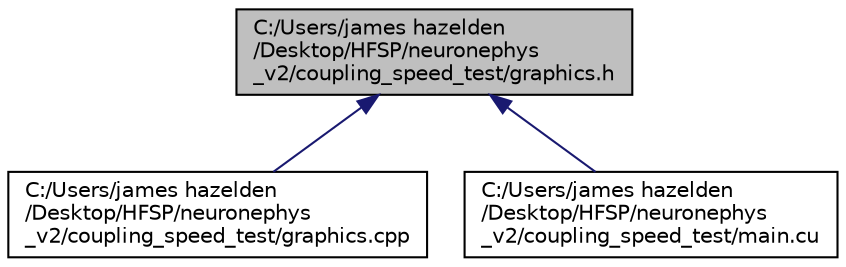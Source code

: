 digraph "C:/Users/james hazelden/Desktop/HFSP/neuronephys_v2/coupling_speed_test/graphics.h"
{
 // LATEX_PDF_SIZE
  edge [fontname="Helvetica",fontsize="10",labelfontname="Helvetica",labelfontsize="10"];
  node [fontname="Helvetica",fontsize="10",shape=record];
  Node1 [label="C:/Users/james hazelden\l/Desktop/HFSP/neuronephys\l_v2/coupling_speed_test/graphics.h",height=0.2,width=0.4,color="black", fillcolor="grey75", style="filled", fontcolor="black",tooltip=" "];
  Node1 -> Node2 [dir="back",color="midnightblue",fontsize="10",style="solid",fontname="Helvetica"];
  Node2 [label="C:/Users/james hazelden\l/Desktop/HFSP/neuronephys\l_v2/coupling_speed_test/graphics.cpp",height=0.2,width=0.4,color="black", fillcolor="white", style="filled",URL="$graphics_8cpp.html",tooltip=" "];
  Node1 -> Node3 [dir="back",color="midnightblue",fontsize="10",style="solid",fontname="Helvetica"];
  Node3 [label="C:/Users/james hazelden\l/Desktop/HFSP/neuronephys\l_v2/coupling_speed_test/main.cu",height=0.2,width=0.4,color="black", fillcolor="white", style="filled",URL="$main_8cu.html",tooltip=" "];
}
